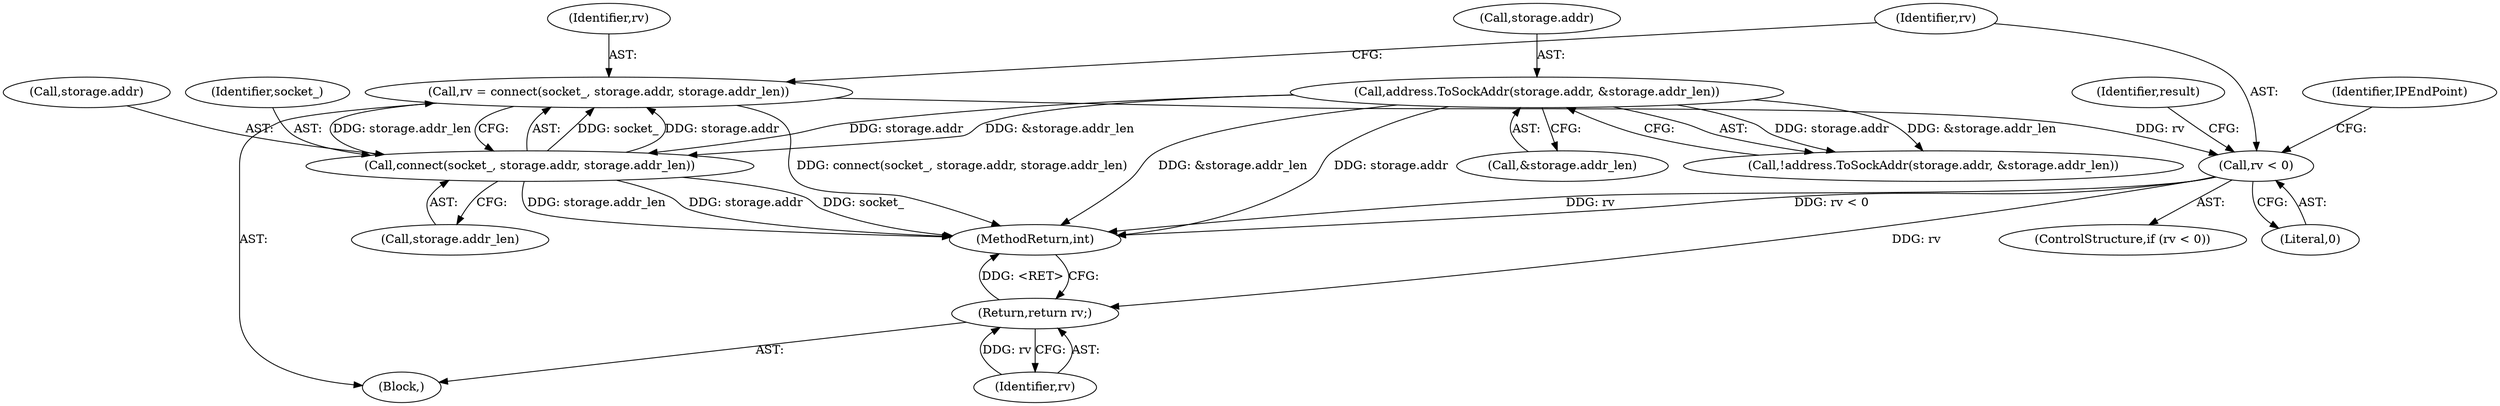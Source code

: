 digraph "0_Chrome_e68fafe04d29810cebe8d25554863b0cae4c1356_2@API" {
"1000168" [label="(Call,rv = connect(socket_, storage.addr, storage.addr_len))"];
"1000170" [label="(Call,connect(socket_, storage.addr, storage.addr_len))"];
"1000158" [label="(Call,address.ToSockAddr(storage.addr, &storage.addr_len))"];
"1000179" [label="(Call,rv < 0)"];
"1000194" [label="(Return,return rv;)"];
"1000180" [label="(Identifier,rv)"];
"1000185" [label="(Identifier,result)"];
"1000175" [label="(Call,storage.addr_len)"];
"1000171" [label="(Identifier,socket_)"];
"1000102" [label="(Block,)"];
"1000169" [label="(Identifier,rv)"];
"1000172" [label="(Call,storage.addr)"];
"1000178" [label="(ControlStructure,if (rv < 0))"];
"1000162" [label="(Call,&storage.addr_len)"];
"1000157" [label="(Call,!address.ToSockAddr(storage.addr, &storage.addr_len))"];
"1000193" [label="(Identifier,IPEndPoint)"];
"1000194" [label="(Return,return rv;)"];
"1000195" [label="(Identifier,rv)"];
"1000181" [label="(Literal,0)"];
"1000196" [label="(MethodReturn,int)"];
"1000168" [label="(Call,rv = connect(socket_, storage.addr, storage.addr_len))"];
"1000158" [label="(Call,address.ToSockAddr(storage.addr, &storage.addr_len))"];
"1000159" [label="(Call,storage.addr)"];
"1000179" [label="(Call,rv < 0)"];
"1000170" [label="(Call,connect(socket_, storage.addr, storage.addr_len))"];
"1000168" -> "1000102"  [label="AST: "];
"1000168" -> "1000170"  [label="CFG: "];
"1000169" -> "1000168"  [label="AST: "];
"1000170" -> "1000168"  [label="AST: "];
"1000180" -> "1000168"  [label="CFG: "];
"1000168" -> "1000196"  [label="DDG: connect(socket_, storage.addr, storage.addr_len)"];
"1000170" -> "1000168"  [label="DDG: socket_"];
"1000170" -> "1000168"  [label="DDG: storage.addr"];
"1000170" -> "1000168"  [label="DDG: storage.addr_len"];
"1000168" -> "1000179"  [label="DDG: rv"];
"1000170" -> "1000175"  [label="CFG: "];
"1000171" -> "1000170"  [label="AST: "];
"1000172" -> "1000170"  [label="AST: "];
"1000175" -> "1000170"  [label="AST: "];
"1000170" -> "1000196"  [label="DDG: storage.addr"];
"1000170" -> "1000196"  [label="DDG: socket_"];
"1000170" -> "1000196"  [label="DDG: storage.addr_len"];
"1000158" -> "1000170"  [label="DDG: storage.addr"];
"1000158" -> "1000170"  [label="DDG: &storage.addr_len"];
"1000158" -> "1000157"  [label="AST: "];
"1000158" -> "1000162"  [label="CFG: "];
"1000159" -> "1000158"  [label="AST: "];
"1000162" -> "1000158"  [label="AST: "];
"1000157" -> "1000158"  [label="CFG: "];
"1000158" -> "1000196"  [label="DDG: &storage.addr_len"];
"1000158" -> "1000196"  [label="DDG: storage.addr"];
"1000158" -> "1000157"  [label="DDG: storage.addr"];
"1000158" -> "1000157"  [label="DDG: &storage.addr_len"];
"1000179" -> "1000178"  [label="AST: "];
"1000179" -> "1000181"  [label="CFG: "];
"1000180" -> "1000179"  [label="AST: "];
"1000181" -> "1000179"  [label="AST: "];
"1000185" -> "1000179"  [label="CFG: "];
"1000193" -> "1000179"  [label="CFG: "];
"1000179" -> "1000196"  [label="DDG: rv < 0"];
"1000179" -> "1000196"  [label="DDG: rv"];
"1000179" -> "1000194"  [label="DDG: rv"];
"1000194" -> "1000102"  [label="AST: "];
"1000194" -> "1000195"  [label="CFG: "];
"1000195" -> "1000194"  [label="AST: "];
"1000196" -> "1000194"  [label="CFG: "];
"1000194" -> "1000196"  [label="DDG: <RET>"];
"1000195" -> "1000194"  [label="DDG: rv"];
}
